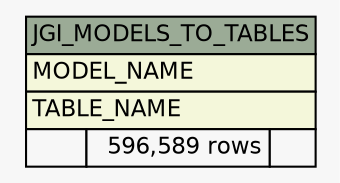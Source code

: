 // dot 2.38.0 on Windows 10 10.0
// SchemaSpy rev Unknown
digraph "JGI_MODELS_TO_TABLES" {
  graph [
    rankdir="RL"
    bgcolor="#f7f7f7"
    nodesep="0.18"
    ranksep="0.46"
    fontname="Helvetica"
    fontsize="11"
  ];
  node [
    fontname="Helvetica"
    fontsize="11"
    shape="plaintext"
  ];
  edge [
    arrowsize="0.8"
  ];
  "JGI_MODELS_TO_TABLES" [
    label=<
    <TABLE BORDER="0" CELLBORDER="1" CELLSPACING="0" BGCOLOR="#ffffff">
      <TR><TD COLSPAN="3" BGCOLOR="#9bab96" ALIGN="CENTER">JGI_MODELS_TO_TABLES</TD></TR>
      <TR><TD PORT="MODEL_NAME" COLSPAN="3" BGCOLOR="#f4f7da" ALIGN="LEFT">MODEL_NAME</TD></TR>
      <TR><TD PORT="TABLE_NAME" COLSPAN="3" BGCOLOR="#f4f7da" ALIGN="LEFT">TABLE_NAME</TD></TR>
      <TR><TD ALIGN="LEFT" BGCOLOR="#f7f7f7">  </TD><TD ALIGN="RIGHT" BGCOLOR="#f7f7f7">596,589 rows</TD><TD ALIGN="RIGHT" BGCOLOR="#f7f7f7">  </TD></TR>
    </TABLE>>
    URL="tables/JGI_MODELS_TO_TABLES.html"
    tooltip="JGI_MODELS_TO_TABLES"
  ];
}
